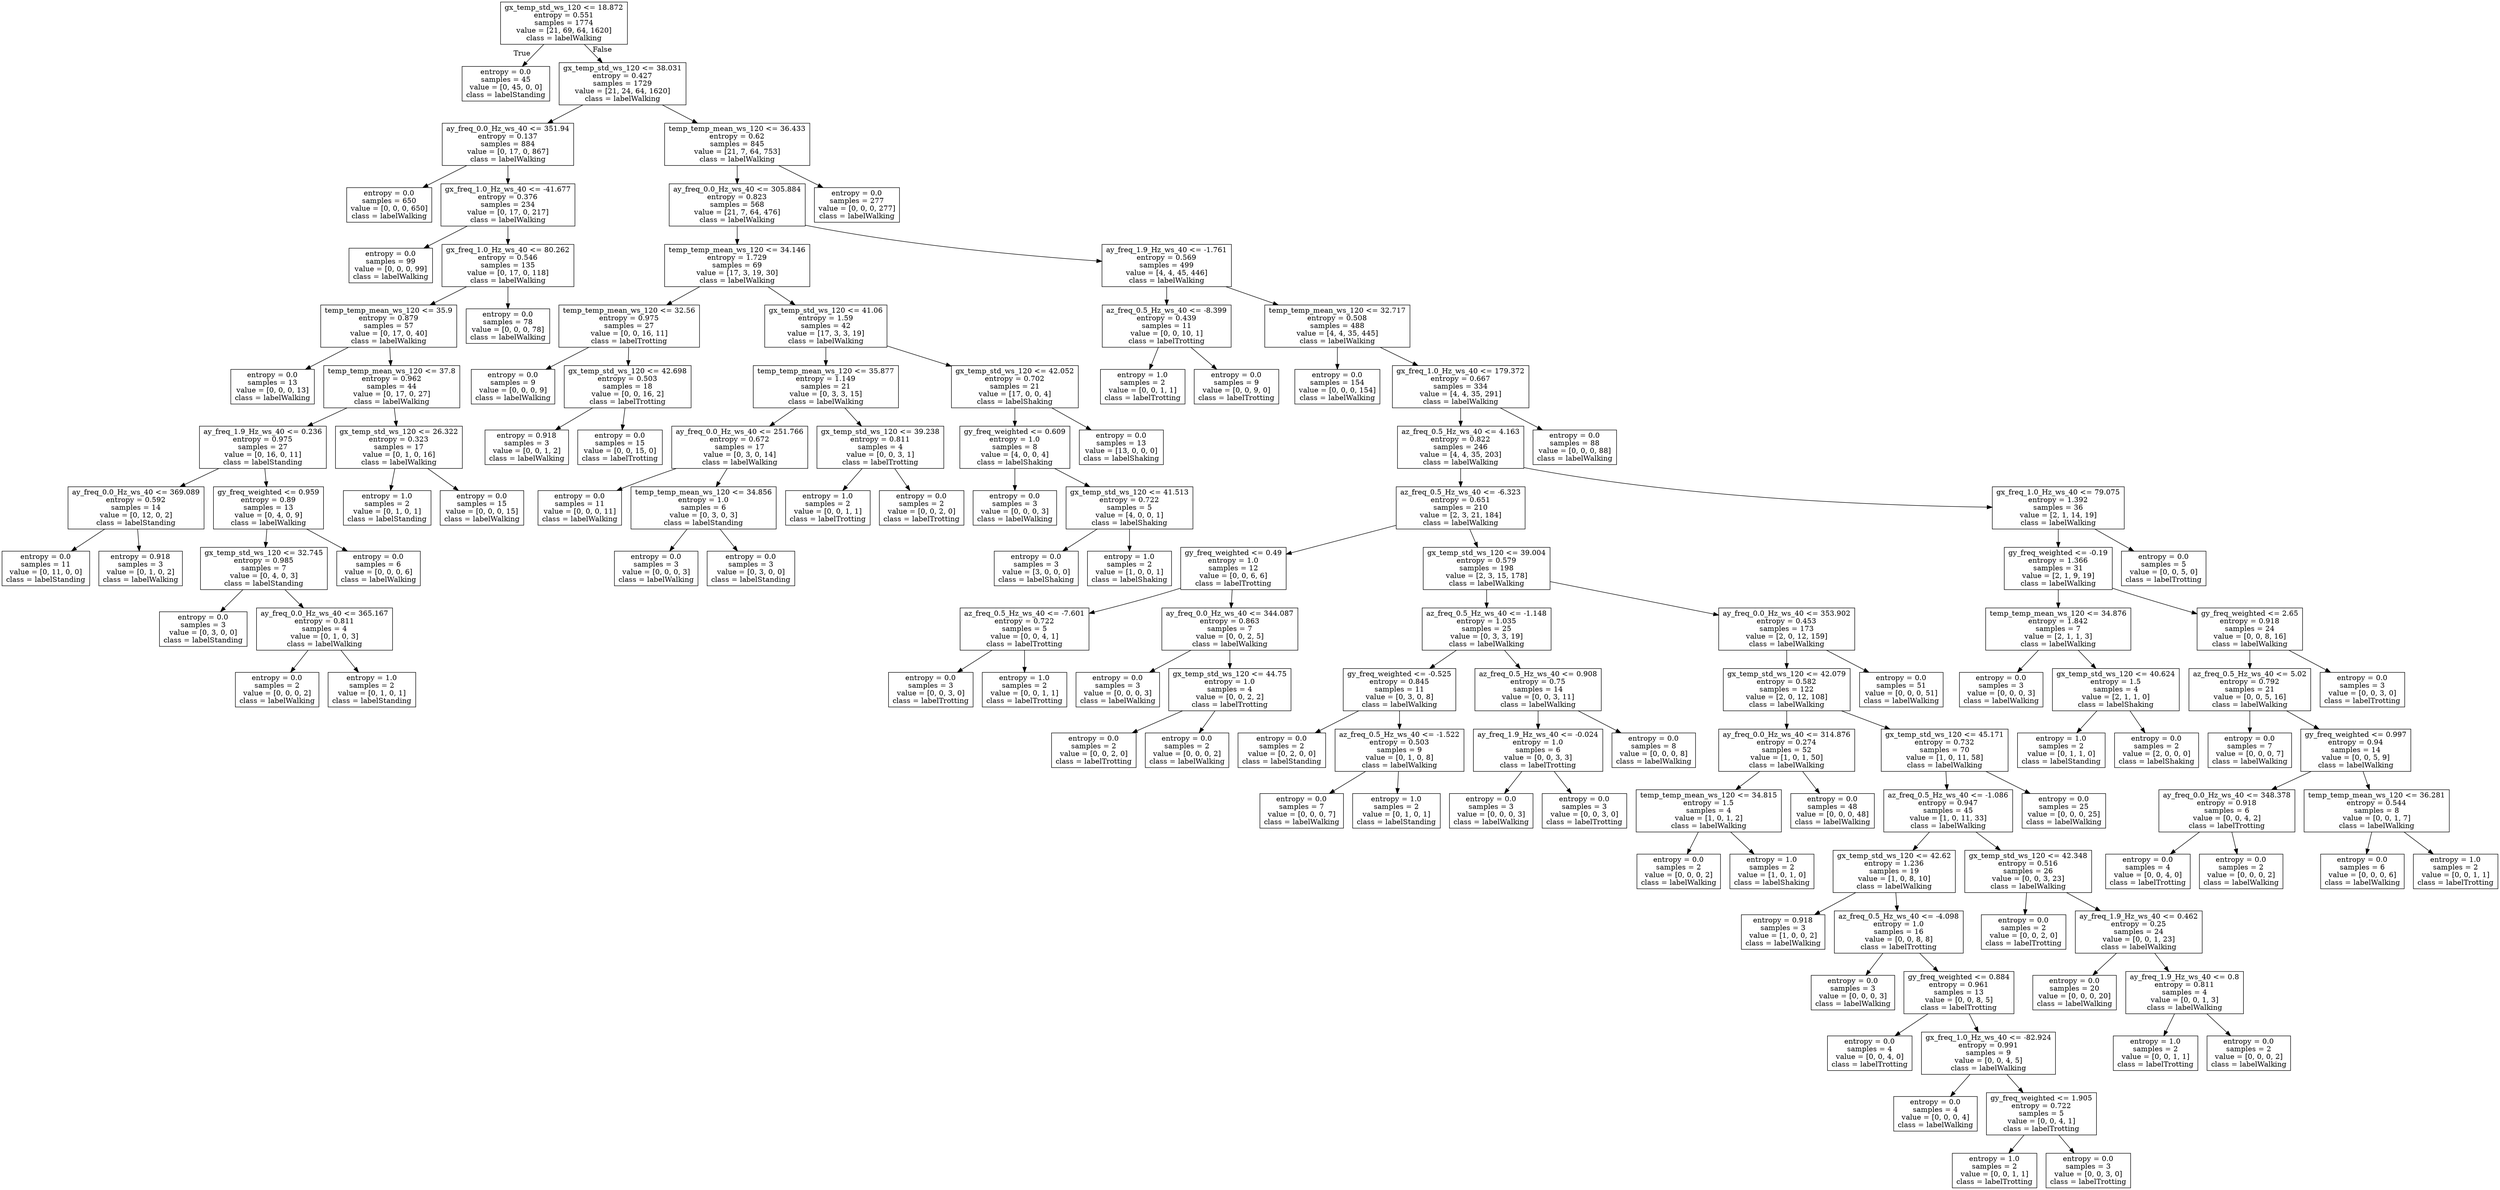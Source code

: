 digraph Tree {
node [shape=box] ;
0 [label="gx_temp_std_ws_120 <= 18.872\nentropy = 0.551\nsamples = 1774\nvalue = [21, 69, 64, 1620]\nclass = labelWalking"] ;
1 [label="entropy = 0.0\nsamples = 45\nvalue = [0, 45, 0, 0]\nclass = labelStanding"] ;
0 -> 1 [labeldistance=2.5, labelangle=45, headlabel="True"] ;
2 [label="gx_temp_std_ws_120 <= 38.031\nentropy = 0.427\nsamples = 1729\nvalue = [21, 24, 64, 1620]\nclass = labelWalking"] ;
0 -> 2 [labeldistance=2.5, labelangle=-45, headlabel="False"] ;
3 [label="ay_freq_0.0_Hz_ws_40 <= 351.94\nentropy = 0.137\nsamples = 884\nvalue = [0, 17, 0, 867]\nclass = labelWalking"] ;
2 -> 3 ;
4 [label="entropy = 0.0\nsamples = 650\nvalue = [0, 0, 0, 650]\nclass = labelWalking"] ;
3 -> 4 ;
5 [label="gx_freq_1.0_Hz_ws_40 <= -41.677\nentropy = 0.376\nsamples = 234\nvalue = [0, 17, 0, 217]\nclass = labelWalking"] ;
3 -> 5 ;
6 [label="entropy = 0.0\nsamples = 99\nvalue = [0, 0, 0, 99]\nclass = labelWalking"] ;
5 -> 6 ;
7 [label="gx_freq_1.0_Hz_ws_40 <= 80.262\nentropy = 0.546\nsamples = 135\nvalue = [0, 17, 0, 118]\nclass = labelWalking"] ;
5 -> 7 ;
8 [label="temp_temp_mean_ws_120 <= 35.9\nentropy = 0.879\nsamples = 57\nvalue = [0, 17, 0, 40]\nclass = labelWalking"] ;
7 -> 8 ;
9 [label="entropy = 0.0\nsamples = 13\nvalue = [0, 0, 0, 13]\nclass = labelWalking"] ;
8 -> 9 ;
10 [label="temp_temp_mean_ws_120 <= 37.8\nentropy = 0.962\nsamples = 44\nvalue = [0, 17, 0, 27]\nclass = labelWalking"] ;
8 -> 10 ;
11 [label="ay_freq_1.9_Hz_ws_40 <= 0.236\nentropy = 0.975\nsamples = 27\nvalue = [0, 16, 0, 11]\nclass = labelStanding"] ;
10 -> 11 ;
12 [label="ay_freq_0.0_Hz_ws_40 <= 369.089\nentropy = 0.592\nsamples = 14\nvalue = [0, 12, 0, 2]\nclass = labelStanding"] ;
11 -> 12 ;
13 [label="entropy = 0.0\nsamples = 11\nvalue = [0, 11, 0, 0]\nclass = labelStanding"] ;
12 -> 13 ;
14 [label="entropy = 0.918\nsamples = 3\nvalue = [0, 1, 0, 2]\nclass = labelWalking"] ;
12 -> 14 ;
15 [label="gy_freq_weighted <= 0.959\nentropy = 0.89\nsamples = 13\nvalue = [0, 4, 0, 9]\nclass = labelWalking"] ;
11 -> 15 ;
16 [label="gx_temp_std_ws_120 <= 32.745\nentropy = 0.985\nsamples = 7\nvalue = [0, 4, 0, 3]\nclass = labelStanding"] ;
15 -> 16 ;
17 [label="entropy = 0.0\nsamples = 3\nvalue = [0, 3, 0, 0]\nclass = labelStanding"] ;
16 -> 17 ;
18 [label="ay_freq_0.0_Hz_ws_40 <= 365.167\nentropy = 0.811\nsamples = 4\nvalue = [0, 1, 0, 3]\nclass = labelWalking"] ;
16 -> 18 ;
19 [label="entropy = 0.0\nsamples = 2\nvalue = [0, 0, 0, 2]\nclass = labelWalking"] ;
18 -> 19 ;
20 [label="entropy = 1.0\nsamples = 2\nvalue = [0, 1, 0, 1]\nclass = labelStanding"] ;
18 -> 20 ;
21 [label="entropy = 0.0\nsamples = 6\nvalue = [0, 0, 0, 6]\nclass = labelWalking"] ;
15 -> 21 ;
22 [label="gx_temp_std_ws_120 <= 26.322\nentropy = 0.323\nsamples = 17\nvalue = [0, 1, 0, 16]\nclass = labelWalking"] ;
10 -> 22 ;
23 [label="entropy = 1.0\nsamples = 2\nvalue = [0, 1, 0, 1]\nclass = labelStanding"] ;
22 -> 23 ;
24 [label="entropy = 0.0\nsamples = 15\nvalue = [0, 0, 0, 15]\nclass = labelWalking"] ;
22 -> 24 ;
25 [label="entropy = 0.0\nsamples = 78\nvalue = [0, 0, 0, 78]\nclass = labelWalking"] ;
7 -> 25 ;
26 [label="temp_temp_mean_ws_120 <= 36.433\nentropy = 0.62\nsamples = 845\nvalue = [21, 7, 64, 753]\nclass = labelWalking"] ;
2 -> 26 ;
27 [label="ay_freq_0.0_Hz_ws_40 <= 305.884\nentropy = 0.823\nsamples = 568\nvalue = [21, 7, 64, 476]\nclass = labelWalking"] ;
26 -> 27 ;
28 [label="temp_temp_mean_ws_120 <= 34.146\nentropy = 1.729\nsamples = 69\nvalue = [17, 3, 19, 30]\nclass = labelWalking"] ;
27 -> 28 ;
29 [label="temp_temp_mean_ws_120 <= 32.56\nentropy = 0.975\nsamples = 27\nvalue = [0, 0, 16, 11]\nclass = labelTrotting"] ;
28 -> 29 ;
30 [label="entropy = 0.0\nsamples = 9\nvalue = [0, 0, 0, 9]\nclass = labelWalking"] ;
29 -> 30 ;
31 [label="gx_temp_std_ws_120 <= 42.698\nentropy = 0.503\nsamples = 18\nvalue = [0, 0, 16, 2]\nclass = labelTrotting"] ;
29 -> 31 ;
32 [label="entropy = 0.918\nsamples = 3\nvalue = [0, 0, 1, 2]\nclass = labelWalking"] ;
31 -> 32 ;
33 [label="entropy = 0.0\nsamples = 15\nvalue = [0, 0, 15, 0]\nclass = labelTrotting"] ;
31 -> 33 ;
34 [label="gx_temp_std_ws_120 <= 41.06\nentropy = 1.59\nsamples = 42\nvalue = [17, 3, 3, 19]\nclass = labelWalking"] ;
28 -> 34 ;
35 [label="temp_temp_mean_ws_120 <= 35.877\nentropy = 1.149\nsamples = 21\nvalue = [0, 3, 3, 15]\nclass = labelWalking"] ;
34 -> 35 ;
36 [label="ay_freq_0.0_Hz_ws_40 <= 251.766\nentropy = 0.672\nsamples = 17\nvalue = [0, 3, 0, 14]\nclass = labelWalking"] ;
35 -> 36 ;
37 [label="entropy = 0.0\nsamples = 11\nvalue = [0, 0, 0, 11]\nclass = labelWalking"] ;
36 -> 37 ;
38 [label="temp_temp_mean_ws_120 <= 34.856\nentropy = 1.0\nsamples = 6\nvalue = [0, 3, 0, 3]\nclass = labelStanding"] ;
36 -> 38 ;
39 [label="entropy = 0.0\nsamples = 3\nvalue = [0, 0, 0, 3]\nclass = labelWalking"] ;
38 -> 39 ;
40 [label="entropy = 0.0\nsamples = 3\nvalue = [0, 3, 0, 0]\nclass = labelStanding"] ;
38 -> 40 ;
41 [label="gx_temp_std_ws_120 <= 39.238\nentropy = 0.811\nsamples = 4\nvalue = [0, 0, 3, 1]\nclass = labelTrotting"] ;
35 -> 41 ;
42 [label="entropy = 1.0\nsamples = 2\nvalue = [0, 0, 1, 1]\nclass = labelTrotting"] ;
41 -> 42 ;
43 [label="entropy = 0.0\nsamples = 2\nvalue = [0, 0, 2, 0]\nclass = labelTrotting"] ;
41 -> 43 ;
44 [label="gx_temp_std_ws_120 <= 42.052\nentropy = 0.702\nsamples = 21\nvalue = [17, 0, 0, 4]\nclass = labelShaking"] ;
34 -> 44 ;
45 [label="gy_freq_weighted <= 0.609\nentropy = 1.0\nsamples = 8\nvalue = [4, 0, 0, 4]\nclass = labelShaking"] ;
44 -> 45 ;
46 [label="entropy = 0.0\nsamples = 3\nvalue = [0, 0, 0, 3]\nclass = labelWalking"] ;
45 -> 46 ;
47 [label="gx_temp_std_ws_120 <= 41.513\nentropy = 0.722\nsamples = 5\nvalue = [4, 0, 0, 1]\nclass = labelShaking"] ;
45 -> 47 ;
48 [label="entropy = 0.0\nsamples = 3\nvalue = [3, 0, 0, 0]\nclass = labelShaking"] ;
47 -> 48 ;
49 [label="entropy = 1.0\nsamples = 2\nvalue = [1, 0, 0, 1]\nclass = labelShaking"] ;
47 -> 49 ;
50 [label="entropy = 0.0\nsamples = 13\nvalue = [13, 0, 0, 0]\nclass = labelShaking"] ;
44 -> 50 ;
51 [label="ay_freq_1.9_Hz_ws_40 <= -1.761\nentropy = 0.569\nsamples = 499\nvalue = [4, 4, 45, 446]\nclass = labelWalking"] ;
27 -> 51 ;
52 [label="az_freq_0.5_Hz_ws_40 <= -8.399\nentropy = 0.439\nsamples = 11\nvalue = [0, 0, 10, 1]\nclass = labelTrotting"] ;
51 -> 52 ;
53 [label="entropy = 1.0\nsamples = 2\nvalue = [0, 0, 1, 1]\nclass = labelTrotting"] ;
52 -> 53 ;
54 [label="entropy = 0.0\nsamples = 9\nvalue = [0, 0, 9, 0]\nclass = labelTrotting"] ;
52 -> 54 ;
55 [label="temp_temp_mean_ws_120 <= 32.717\nentropy = 0.508\nsamples = 488\nvalue = [4, 4, 35, 445]\nclass = labelWalking"] ;
51 -> 55 ;
56 [label="entropy = 0.0\nsamples = 154\nvalue = [0, 0, 0, 154]\nclass = labelWalking"] ;
55 -> 56 ;
57 [label="gx_freq_1.0_Hz_ws_40 <= 179.372\nentropy = 0.667\nsamples = 334\nvalue = [4, 4, 35, 291]\nclass = labelWalking"] ;
55 -> 57 ;
58 [label="az_freq_0.5_Hz_ws_40 <= 4.163\nentropy = 0.822\nsamples = 246\nvalue = [4, 4, 35, 203]\nclass = labelWalking"] ;
57 -> 58 ;
59 [label="az_freq_0.5_Hz_ws_40 <= -6.323\nentropy = 0.651\nsamples = 210\nvalue = [2, 3, 21, 184]\nclass = labelWalking"] ;
58 -> 59 ;
60 [label="gy_freq_weighted <= 0.49\nentropy = 1.0\nsamples = 12\nvalue = [0, 0, 6, 6]\nclass = labelTrotting"] ;
59 -> 60 ;
61 [label="az_freq_0.5_Hz_ws_40 <= -7.601\nentropy = 0.722\nsamples = 5\nvalue = [0, 0, 4, 1]\nclass = labelTrotting"] ;
60 -> 61 ;
62 [label="entropy = 0.0\nsamples = 3\nvalue = [0, 0, 3, 0]\nclass = labelTrotting"] ;
61 -> 62 ;
63 [label="entropy = 1.0\nsamples = 2\nvalue = [0, 0, 1, 1]\nclass = labelTrotting"] ;
61 -> 63 ;
64 [label="ay_freq_0.0_Hz_ws_40 <= 344.087\nentropy = 0.863\nsamples = 7\nvalue = [0, 0, 2, 5]\nclass = labelWalking"] ;
60 -> 64 ;
65 [label="entropy = 0.0\nsamples = 3\nvalue = [0, 0, 0, 3]\nclass = labelWalking"] ;
64 -> 65 ;
66 [label="gx_temp_std_ws_120 <= 44.75\nentropy = 1.0\nsamples = 4\nvalue = [0, 0, 2, 2]\nclass = labelTrotting"] ;
64 -> 66 ;
67 [label="entropy = 0.0\nsamples = 2\nvalue = [0, 0, 2, 0]\nclass = labelTrotting"] ;
66 -> 67 ;
68 [label="entropy = 0.0\nsamples = 2\nvalue = [0, 0, 0, 2]\nclass = labelWalking"] ;
66 -> 68 ;
69 [label="gx_temp_std_ws_120 <= 39.004\nentropy = 0.579\nsamples = 198\nvalue = [2, 3, 15, 178]\nclass = labelWalking"] ;
59 -> 69 ;
70 [label="az_freq_0.5_Hz_ws_40 <= -1.148\nentropy = 1.035\nsamples = 25\nvalue = [0, 3, 3, 19]\nclass = labelWalking"] ;
69 -> 70 ;
71 [label="gy_freq_weighted <= -0.525\nentropy = 0.845\nsamples = 11\nvalue = [0, 3, 0, 8]\nclass = labelWalking"] ;
70 -> 71 ;
72 [label="entropy = 0.0\nsamples = 2\nvalue = [0, 2, 0, 0]\nclass = labelStanding"] ;
71 -> 72 ;
73 [label="az_freq_0.5_Hz_ws_40 <= -1.522\nentropy = 0.503\nsamples = 9\nvalue = [0, 1, 0, 8]\nclass = labelWalking"] ;
71 -> 73 ;
74 [label="entropy = 0.0\nsamples = 7\nvalue = [0, 0, 0, 7]\nclass = labelWalking"] ;
73 -> 74 ;
75 [label="entropy = 1.0\nsamples = 2\nvalue = [0, 1, 0, 1]\nclass = labelStanding"] ;
73 -> 75 ;
76 [label="az_freq_0.5_Hz_ws_40 <= 0.908\nentropy = 0.75\nsamples = 14\nvalue = [0, 0, 3, 11]\nclass = labelWalking"] ;
70 -> 76 ;
77 [label="ay_freq_1.9_Hz_ws_40 <= -0.024\nentropy = 1.0\nsamples = 6\nvalue = [0, 0, 3, 3]\nclass = labelTrotting"] ;
76 -> 77 ;
78 [label="entropy = 0.0\nsamples = 3\nvalue = [0, 0, 0, 3]\nclass = labelWalking"] ;
77 -> 78 ;
79 [label="entropy = 0.0\nsamples = 3\nvalue = [0, 0, 3, 0]\nclass = labelTrotting"] ;
77 -> 79 ;
80 [label="entropy = 0.0\nsamples = 8\nvalue = [0, 0, 0, 8]\nclass = labelWalking"] ;
76 -> 80 ;
81 [label="ay_freq_0.0_Hz_ws_40 <= 353.902\nentropy = 0.453\nsamples = 173\nvalue = [2, 0, 12, 159]\nclass = labelWalking"] ;
69 -> 81 ;
82 [label="gx_temp_std_ws_120 <= 42.079\nentropy = 0.582\nsamples = 122\nvalue = [2, 0, 12, 108]\nclass = labelWalking"] ;
81 -> 82 ;
83 [label="ay_freq_0.0_Hz_ws_40 <= 314.876\nentropy = 0.274\nsamples = 52\nvalue = [1, 0, 1, 50]\nclass = labelWalking"] ;
82 -> 83 ;
84 [label="temp_temp_mean_ws_120 <= 34.815\nentropy = 1.5\nsamples = 4\nvalue = [1, 0, 1, 2]\nclass = labelWalking"] ;
83 -> 84 ;
85 [label="entropy = 0.0\nsamples = 2\nvalue = [0, 0, 0, 2]\nclass = labelWalking"] ;
84 -> 85 ;
86 [label="entropy = 1.0\nsamples = 2\nvalue = [1, 0, 1, 0]\nclass = labelShaking"] ;
84 -> 86 ;
87 [label="entropy = 0.0\nsamples = 48\nvalue = [0, 0, 0, 48]\nclass = labelWalking"] ;
83 -> 87 ;
88 [label="gx_temp_std_ws_120 <= 45.171\nentropy = 0.732\nsamples = 70\nvalue = [1, 0, 11, 58]\nclass = labelWalking"] ;
82 -> 88 ;
89 [label="az_freq_0.5_Hz_ws_40 <= -1.086\nentropy = 0.947\nsamples = 45\nvalue = [1, 0, 11, 33]\nclass = labelWalking"] ;
88 -> 89 ;
90 [label="gx_temp_std_ws_120 <= 42.62\nentropy = 1.236\nsamples = 19\nvalue = [1, 0, 8, 10]\nclass = labelWalking"] ;
89 -> 90 ;
91 [label="entropy = 0.918\nsamples = 3\nvalue = [1, 0, 0, 2]\nclass = labelWalking"] ;
90 -> 91 ;
92 [label="az_freq_0.5_Hz_ws_40 <= -4.098\nentropy = 1.0\nsamples = 16\nvalue = [0, 0, 8, 8]\nclass = labelTrotting"] ;
90 -> 92 ;
93 [label="entropy = 0.0\nsamples = 3\nvalue = [0, 0, 0, 3]\nclass = labelWalking"] ;
92 -> 93 ;
94 [label="gy_freq_weighted <= 0.884\nentropy = 0.961\nsamples = 13\nvalue = [0, 0, 8, 5]\nclass = labelTrotting"] ;
92 -> 94 ;
95 [label="entropy = 0.0\nsamples = 4\nvalue = [0, 0, 4, 0]\nclass = labelTrotting"] ;
94 -> 95 ;
96 [label="gx_freq_1.0_Hz_ws_40 <= -82.924\nentropy = 0.991\nsamples = 9\nvalue = [0, 0, 4, 5]\nclass = labelWalking"] ;
94 -> 96 ;
97 [label="entropy = 0.0\nsamples = 4\nvalue = [0, 0, 0, 4]\nclass = labelWalking"] ;
96 -> 97 ;
98 [label="gy_freq_weighted <= 1.905\nentropy = 0.722\nsamples = 5\nvalue = [0, 0, 4, 1]\nclass = labelTrotting"] ;
96 -> 98 ;
99 [label="entropy = 1.0\nsamples = 2\nvalue = [0, 0, 1, 1]\nclass = labelTrotting"] ;
98 -> 99 ;
100 [label="entropy = 0.0\nsamples = 3\nvalue = [0, 0, 3, 0]\nclass = labelTrotting"] ;
98 -> 100 ;
101 [label="gx_temp_std_ws_120 <= 42.348\nentropy = 0.516\nsamples = 26\nvalue = [0, 0, 3, 23]\nclass = labelWalking"] ;
89 -> 101 ;
102 [label="entropy = 0.0\nsamples = 2\nvalue = [0, 0, 2, 0]\nclass = labelTrotting"] ;
101 -> 102 ;
103 [label="ay_freq_1.9_Hz_ws_40 <= 0.462\nentropy = 0.25\nsamples = 24\nvalue = [0, 0, 1, 23]\nclass = labelWalking"] ;
101 -> 103 ;
104 [label="entropy = 0.0\nsamples = 20\nvalue = [0, 0, 0, 20]\nclass = labelWalking"] ;
103 -> 104 ;
105 [label="ay_freq_1.9_Hz_ws_40 <= 0.8\nentropy = 0.811\nsamples = 4\nvalue = [0, 0, 1, 3]\nclass = labelWalking"] ;
103 -> 105 ;
106 [label="entropy = 1.0\nsamples = 2\nvalue = [0, 0, 1, 1]\nclass = labelTrotting"] ;
105 -> 106 ;
107 [label="entropy = 0.0\nsamples = 2\nvalue = [0, 0, 0, 2]\nclass = labelWalking"] ;
105 -> 107 ;
108 [label="entropy = 0.0\nsamples = 25\nvalue = [0, 0, 0, 25]\nclass = labelWalking"] ;
88 -> 108 ;
109 [label="entropy = 0.0\nsamples = 51\nvalue = [0, 0, 0, 51]\nclass = labelWalking"] ;
81 -> 109 ;
110 [label="gx_freq_1.0_Hz_ws_40 <= 79.075\nentropy = 1.392\nsamples = 36\nvalue = [2, 1, 14, 19]\nclass = labelWalking"] ;
58 -> 110 ;
111 [label="gy_freq_weighted <= -0.19\nentropy = 1.366\nsamples = 31\nvalue = [2, 1, 9, 19]\nclass = labelWalking"] ;
110 -> 111 ;
112 [label="temp_temp_mean_ws_120 <= 34.876\nentropy = 1.842\nsamples = 7\nvalue = [2, 1, 1, 3]\nclass = labelWalking"] ;
111 -> 112 ;
113 [label="entropy = 0.0\nsamples = 3\nvalue = [0, 0, 0, 3]\nclass = labelWalking"] ;
112 -> 113 ;
114 [label="gx_temp_std_ws_120 <= 40.624\nentropy = 1.5\nsamples = 4\nvalue = [2, 1, 1, 0]\nclass = labelShaking"] ;
112 -> 114 ;
115 [label="entropy = 1.0\nsamples = 2\nvalue = [0, 1, 1, 0]\nclass = labelStanding"] ;
114 -> 115 ;
116 [label="entropy = 0.0\nsamples = 2\nvalue = [2, 0, 0, 0]\nclass = labelShaking"] ;
114 -> 116 ;
117 [label="gy_freq_weighted <= 2.65\nentropy = 0.918\nsamples = 24\nvalue = [0, 0, 8, 16]\nclass = labelWalking"] ;
111 -> 117 ;
118 [label="az_freq_0.5_Hz_ws_40 <= 5.02\nentropy = 0.792\nsamples = 21\nvalue = [0, 0, 5, 16]\nclass = labelWalking"] ;
117 -> 118 ;
119 [label="entropy = 0.0\nsamples = 7\nvalue = [0, 0, 0, 7]\nclass = labelWalking"] ;
118 -> 119 ;
120 [label="gy_freq_weighted <= 0.997\nentropy = 0.94\nsamples = 14\nvalue = [0, 0, 5, 9]\nclass = labelWalking"] ;
118 -> 120 ;
121 [label="ay_freq_0.0_Hz_ws_40 <= 348.378\nentropy = 0.918\nsamples = 6\nvalue = [0, 0, 4, 2]\nclass = labelTrotting"] ;
120 -> 121 ;
122 [label="entropy = 0.0\nsamples = 4\nvalue = [0, 0, 4, 0]\nclass = labelTrotting"] ;
121 -> 122 ;
123 [label="entropy = 0.0\nsamples = 2\nvalue = [0, 0, 0, 2]\nclass = labelWalking"] ;
121 -> 123 ;
124 [label="temp_temp_mean_ws_120 <= 36.281\nentropy = 0.544\nsamples = 8\nvalue = [0, 0, 1, 7]\nclass = labelWalking"] ;
120 -> 124 ;
125 [label="entropy = 0.0\nsamples = 6\nvalue = [0, 0, 0, 6]\nclass = labelWalking"] ;
124 -> 125 ;
126 [label="entropy = 1.0\nsamples = 2\nvalue = [0, 0, 1, 1]\nclass = labelTrotting"] ;
124 -> 126 ;
127 [label="entropy = 0.0\nsamples = 3\nvalue = [0, 0, 3, 0]\nclass = labelTrotting"] ;
117 -> 127 ;
128 [label="entropy = 0.0\nsamples = 5\nvalue = [0, 0, 5, 0]\nclass = labelTrotting"] ;
110 -> 128 ;
129 [label="entropy = 0.0\nsamples = 88\nvalue = [0, 0, 0, 88]\nclass = labelWalking"] ;
57 -> 129 ;
130 [label="entropy = 0.0\nsamples = 277\nvalue = [0, 0, 0, 277]\nclass = labelWalking"] ;
26 -> 130 ;
}